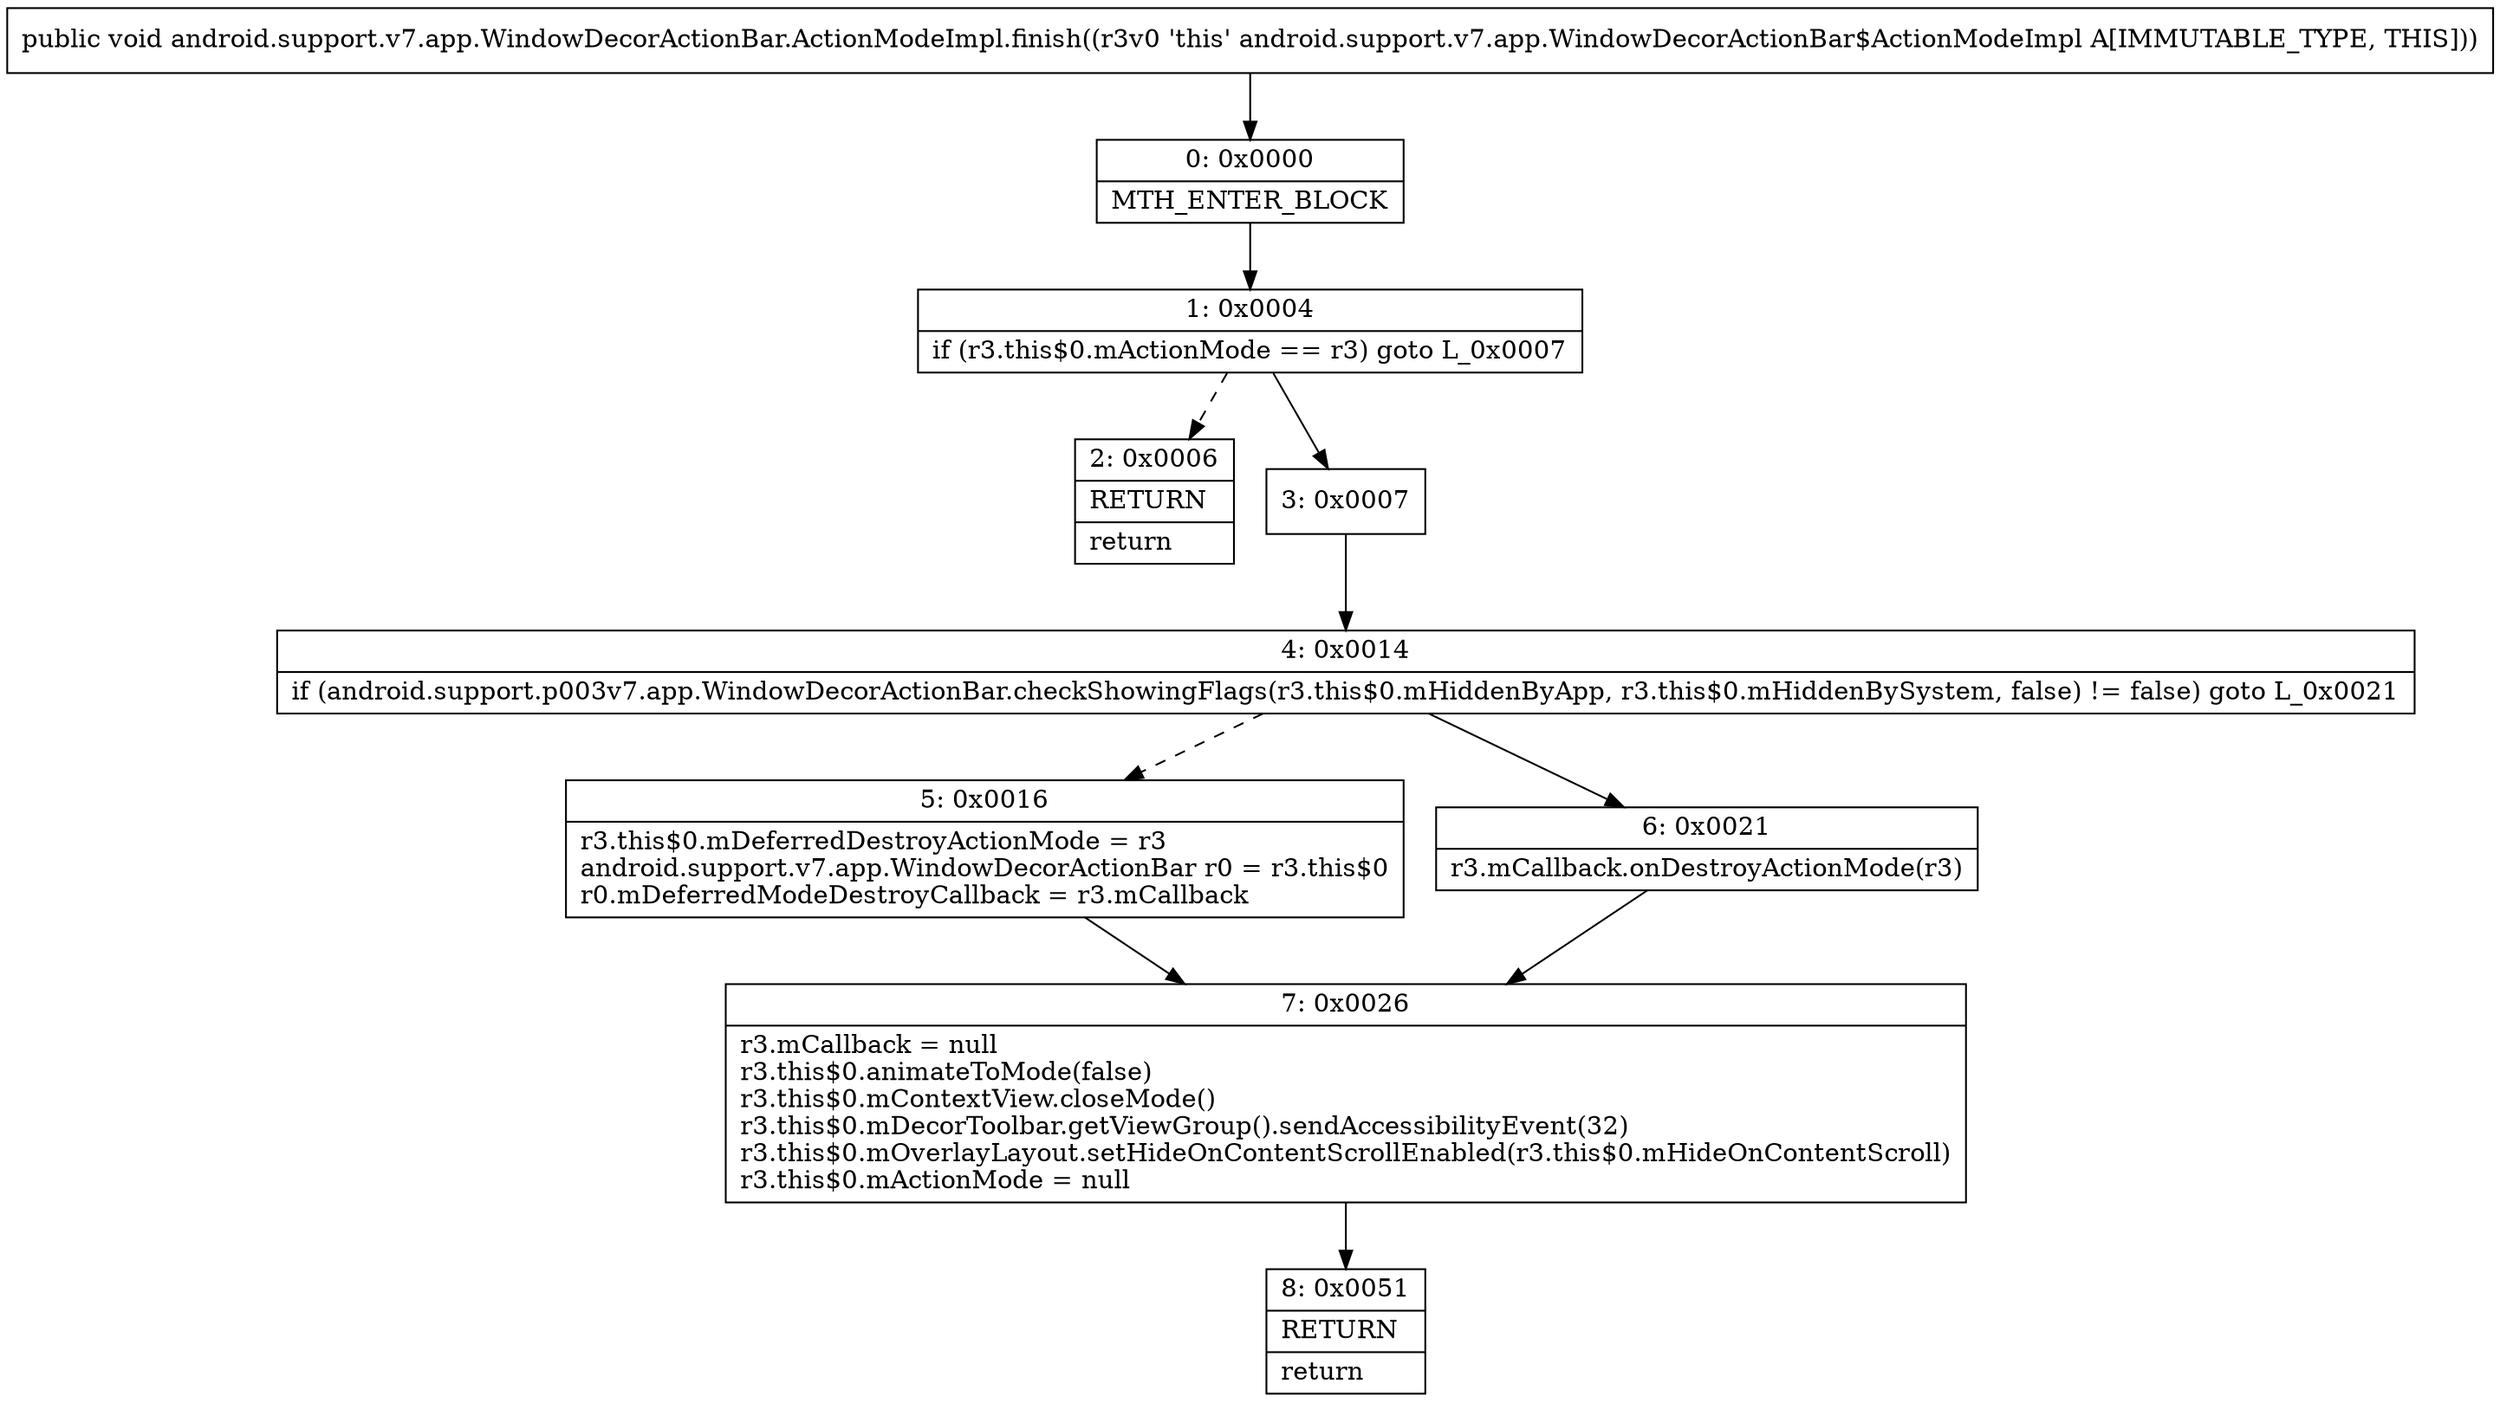 digraph "CFG forandroid.support.v7.app.WindowDecorActionBar.ActionModeImpl.finish()V" {
Node_0 [shape=record,label="{0\:\ 0x0000|MTH_ENTER_BLOCK\l}"];
Node_1 [shape=record,label="{1\:\ 0x0004|if (r3.this$0.mActionMode == r3) goto L_0x0007\l}"];
Node_2 [shape=record,label="{2\:\ 0x0006|RETURN\l|return\l}"];
Node_3 [shape=record,label="{3\:\ 0x0007}"];
Node_4 [shape=record,label="{4\:\ 0x0014|if (android.support.p003v7.app.WindowDecorActionBar.checkShowingFlags(r3.this$0.mHiddenByApp, r3.this$0.mHiddenBySystem, false) != false) goto L_0x0021\l}"];
Node_5 [shape=record,label="{5\:\ 0x0016|r3.this$0.mDeferredDestroyActionMode = r3\landroid.support.v7.app.WindowDecorActionBar r0 = r3.this$0\lr0.mDeferredModeDestroyCallback = r3.mCallback\l}"];
Node_6 [shape=record,label="{6\:\ 0x0021|r3.mCallback.onDestroyActionMode(r3)\l}"];
Node_7 [shape=record,label="{7\:\ 0x0026|r3.mCallback = null\lr3.this$0.animateToMode(false)\lr3.this$0.mContextView.closeMode()\lr3.this$0.mDecorToolbar.getViewGroup().sendAccessibilityEvent(32)\lr3.this$0.mOverlayLayout.setHideOnContentScrollEnabled(r3.this$0.mHideOnContentScroll)\lr3.this$0.mActionMode = null\l}"];
Node_8 [shape=record,label="{8\:\ 0x0051|RETURN\l|return\l}"];
MethodNode[shape=record,label="{public void android.support.v7.app.WindowDecorActionBar.ActionModeImpl.finish((r3v0 'this' android.support.v7.app.WindowDecorActionBar$ActionModeImpl A[IMMUTABLE_TYPE, THIS])) }"];
MethodNode -> Node_0;
Node_0 -> Node_1;
Node_1 -> Node_2[style=dashed];
Node_1 -> Node_3;
Node_3 -> Node_4;
Node_4 -> Node_5[style=dashed];
Node_4 -> Node_6;
Node_5 -> Node_7;
Node_6 -> Node_7;
Node_7 -> Node_8;
}

